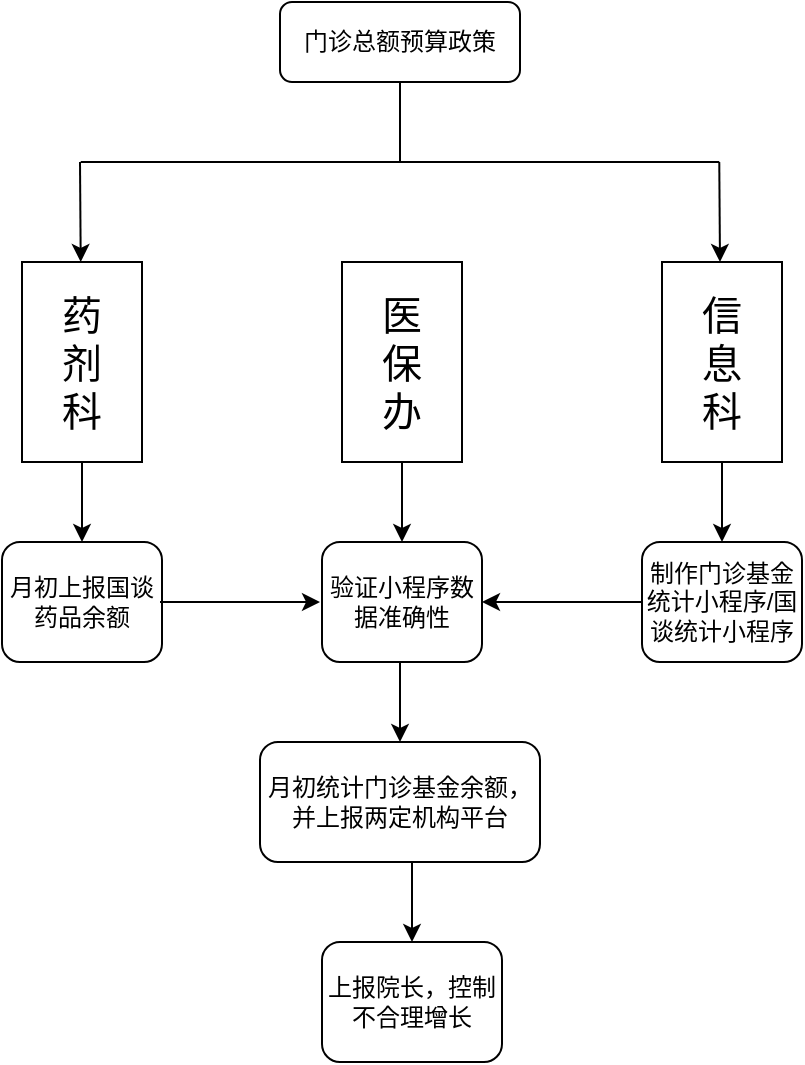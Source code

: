 <mxfile version="21.2.3" type="github">
  <diagram id="C5RBs43oDa-KdzZeNtuy" name="Page-1">
    <mxGraphModel dx="1434" dy="764" grid="1" gridSize="10" guides="1" tooltips="1" connect="1" arrows="1" fold="1" page="1" pageScale="1" pageWidth="827" pageHeight="1169" math="0" shadow="0">
      <root>
        <mxCell id="WIyWlLk6GJQsqaUBKTNV-0" />
        <mxCell id="WIyWlLk6GJQsqaUBKTNV-1" parent="WIyWlLk6GJQsqaUBKTNV-0" />
        <mxCell id="WIyWlLk6GJQsqaUBKTNV-3" value="门诊总额预算政策" style="rounded=1;whiteSpace=wrap;html=1;fontSize=12;glass=0;strokeWidth=1;shadow=0;" parent="WIyWlLk6GJQsqaUBKTNV-1" vertex="1">
          <mxGeometry x="310" y="70" width="120" height="40" as="geometry" />
        </mxCell>
        <mxCell id="cMIVOVH_l857w3aFStGh-6" value="" style="group" vertex="1" connectable="0" parent="WIyWlLk6GJQsqaUBKTNV-1">
          <mxGeometry x="210" y="110" width="320" height="90" as="geometry" />
        </mxCell>
        <mxCell id="cMIVOVH_l857w3aFStGh-1" value="" style="endArrow=none;html=1;rounded=0;" edge="1" parent="cMIVOVH_l857w3aFStGh-6">
          <mxGeometry width="50" height="50" relative="1" as="geometry">
            <mxPoint x="160" y="40" as="sourcePoint" />
            <mxPoint x="160" as="targetPoint" />
          </mxGeometry>
        </mxCell>
        <mxCell id="cMIVOVH_l857w3aFStGh-2" value="" style="endArrow=none;html=1;rounded=0;" edge="1" parent="cMIVOVH_l857w3aFStGh-6">
          <mxGeometry width="50" height="50" relative="1" as="geometry">
            <mxPoint x="0.363" y="40" as="sourcePoint" />
            <mxPoint x="319.637" y="40" as="targetPoint" />
          </mxGeometry>
        </mxCell>
        <mxCell id="cMIVOVH_l857w3aFStGh-4" value="" style="endArrow=classic;html=1;rounded=0;" edge="1" parent="cMIVOVH_l857w3aFStGh-6">
          <mxGeometry width="50" height="50" relative="1" as="geometry">
            <mxPoint y="40" as="sourcePoint" />
            <mxPoint x="0.363" y="90" as="targetPoint" />
          </mxGeometry>
        </mxCell>
        <mxCell id="cMIVOVH_l857w3aFStGh-5" value="" style="endArrow=classic;html=1;rounded=0;" edge="1" parent="cMIVOVH_l857w3aFStGh-6">
          <mxGeometry width="50" height="50" relative="1" as="geometry">
            <mxPoint x="319.637" y="40" as="sourcePoint" />
            <mxPoint x="320" y="90" as="targetPoint" />
          </mxGeometry>
        </mxCell>
        <mxCell id="cMIVOVH_l857w3aFStGh-7" value="信&lt;br style=&quot;font-size: 20px;&quot;&gt;息&lt;br style=&quot;font-size: 20px;&quot;&gt;科" style="rounded=0;whiteSpace=wrap;html=1;fontSize=20;" vertex="1" parent="WIyWlLk6GJQsqaUBKTNV-1">
          <mxGeometry x="501" y="200" width="60" height="100" as="geometry" />
        </mxCell>
        <mxCell id="cMIVOVH_l857w3aFStGh-8" value="医&lt;br&gt;保&lt;br&gt;办" style="rounded=0;whiteSpace=wrap;html=1;fontSize=20;" vertex="1" parent="WIyWlLk6GJQsqaUBKTNV-1">
          <mxGeometry x="341" y="200" width="60" height="100" as="geometry" />
        </mxCell>
        <mxCell id="cMIVOVH_l857w3aFStGh-12" value="" style="group" vertex="1" connectable="0" parent="WIyWlLk6GJQsqaUBKTNV-1">
          <mxGeometry x="491" y="300" width="80" height="100" as="geometry" />
        </mxCell>
        <mxCell id="cMIVOVH_l857w3aFStGh-10" value="" style="endArrow=classic;html=1;rounded=0;" edge="1" parent="cMIVOVH_l857w3aFStGh-12">
          <mxGeometry width="50" height="50" relative="1" as="geometry">
            <mxPoint x="40" as="sourcePoint" />
            <mxPoint x="40" y="40" as="targetPoint" />
          </mxGeometry>
        </mxCell>
        <mxCell id="cMIVOVH_l857w3aFStGh-11" value="制作门诊基金统计小程序/国谈统计小程序" style="rounded=1;whiteSpace=wrap;html=1;" vertex="1" parent="cMIVOVH_l857w3aFStGh-12">
          <mxGeometry y="40" width="80" height="60" as="geometry" />
        </mxCell>
        <mxCell id="cMIVOVH_l857w3aFStGh-13" value="" style="group" vertex="1" connectable="0" parent="WIyWlLk6GJQsqaUBKTNV-1">
          <mxGeometry x="331" y="300" width="80" height="100" as="geometry" />
        </mxCell>
        <mxCell id="cMIVOVH_l857w3aFStGh-14" value="" style="endArrow=classic;html=1;rounded=0;" edge="1" parent="cMIVOVH_l857w3aFStGh-13">
          <mxGeometry width="50" height="50" relative="1" as="geometry">
            <mxPoint x="40" as="sourcePoint" />
            <mxPoint x="40" y="40" as="targetPoint" />
          </mxGeometry>
        </mxCell>
        <mxCell id="cMIVOVH_l857w3aFStGh-15" value="验证小程序数据准确性" style="rounded=1;whiteSpace=wrap;html=1;" vertex="1" parent="cMIVOVH_l857w3aFStGh-13">
          <mxGeometry y="40" width="80" height="60" as="geometry" />
        </mxCell>
        <mxCell id="cMIVOVH_l857w3aFStGh-16" value="" style="endArrow=classic;html=1;rounded=0;entryX=1;entryY=0.75;entryDx=0;entryDy=0;exitX=0;exitY=0.75;exitDx=0;exitDy=0;" edge="1" parent="WIyWlLk6GJQsqaUBKTNV-1">
          <mxGeometry width="50" height="50" relative="1" as="geometry">
            <mxPoint x="491" y="370" as="sourcePoint" />
            <mxPoint x="411" y="370" as="targetPoint" />
          </mxGeometry>
        </mxCell>
        <mxCell id="cMIVOVH_l857w3aFStGh-17" value="药&lt;br&gt;剂&lt;br&gt;科" style="rounded=0;whiteSpace=wrap;html=1;fontSize=20;" vertex="1" parent="WIyWlLk6GJQsqaUBKTNV-1">
          <mxGeometry x="181" y="200" width="60" height="100" as="geometry" />
        </mxCell>
        <mxCell id="cMIVOVH_l857w3aFStGh-18" value="" style="group" vertex="1" connectable="0" parent="WIyWlLk6GJQsqaUBKTNV-1">
          <mxGeometry x="171" y="300" width="80" height="100" as="geometry" />
        </mxCell>
        <mxCell id="cMIVOVH_l857w3aFStGh-19" value="" style="endArrow=classic;html=1;rounded=0;" edge="1" parent="cMIVOVH_l857w3aFStGh-18">
          <mxGeometry width="50" height="50" relative="1" as="geometry">
            <mxPoint x="40" as="sourcePoint" />
            <mxPoint x="40" y="40" as="targetPoint" />
          </mxGeometry>
        </mxCell>
        <mxCell id="cMIVOVH_l857w3aFStGh-20" value="月初上报国谈药品余额&lt;br&gt;" style="rounded=1;whiteSpace=wrap;html=1;" vertex="1" parent="cMIVOVH_l857w3aFStGh-18">
          <mxGeometry y="40" width="80" height="60" as="geometry" />
        </mxCell>
        <mxCell id="cMIVOVH_l857w3aFStGh-21" value="" style="group" vertex="1" connectable="0" parent="WIyWlLk6GJQsqaUBKTNV-1">
          <mxGeometry x="300" y="400" width="140" height="100" as="geometry" />
        </mxCell>
        <mxCell id="cMIVOVH_l857w3aFStGh-22" value="" style="endArrow=classic;html=1;rounded=0;" edge="1" parent="cMIVOVH_l857w3aFStGh-21">
          <mxGeometry width="50" height="50" relative="1" as="geometry">
            <mxPoint x="70" as="sourcePoint" />
            <mxPoint x="70" y="40" as="targetPoint" />
          </mxGeometry>
        </mxCell>
        <mxCell id="cMIVOVH_l857w3aFStGh-23" value="月初统计门诊基金余额，并上报两定机构平台" style="rounded=1;whiteSpace=wrap;html=1;" vertex="1" parent="cMIVOVH_l857w3aFStGh-21">
          <mxGeometry y="40" width="140" height="60" as="geometry" />
        </mxCell>
        <mxCell id="cMIVOVH_l857w3aFStGh-24" value="" style="endArrow=classic;html=1;rounded=0;" edge="1" parent="WIyWlLk6GJQsqaUBKTNV-1">
          <mxGeometry width="50" height="50" relative="1" as="geometry">
            <mxPoint x="250" y="370" as="sourcePoint" />
            <mxPoint x="330" y="370" as="targetPoint" />
          </mxGeometry>
        </mxCell>
        <mxCell id="cMIVOVH_l857w3aFStGh-25" value="" style="group" vertex="1" connectable="0" parent="WIyWlLk6GJQsqaUBKTNV-1">
          <mxGeometry x="321" y="500" width="110" height="100" as="geometry" />
        </mxCell>
        <mxCell id="cMIVOVH_l857w3aFStGh-26" value="" style="endArrow=classic;html=1;rounded=0;" edge="1" parent="cMIVOVH_l857w3aFStGh-25">
          <mxGeometry width="50" height="50" relative="1" as="geometry">
            <mxPoint x="55" as="sourcePoint" />
            <mxPoint x="55" y="40" as="targetPoint" />
          </mxGeometry>
        </mxCell>
        <mxCell id="cMIVOVH_l857w3aFStGh-27" value="上报院长，控制不合理增长" style="rounded=1;whiteSpace=wrap;html=1;" vertex="1" parent="cMIVOVH_l857w3aFStGh-25">
          <mxGeometry x="10" y="40" width="90" height="60" as="geometry" />
        </mxCell>
      </root>
    </mxGraphModel>
  </diagram>
</mxfile>
